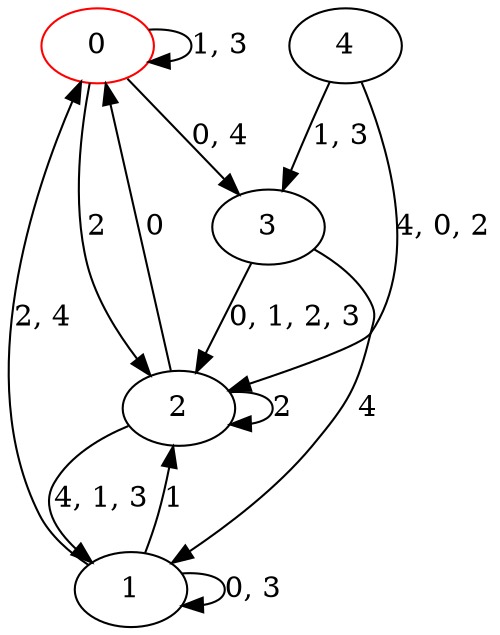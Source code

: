 digraph g {
0 [label= "0"] [color="red"];
1 [label= "1"];
2 [label= "2"];
3 [label= "3"];
4 [label= "4"];
0 -> 2[label= "2"];
1 -> 2[label= "1"];
2 -> 0[label= "0"];
2 -> 2[label= "2"];
3 -> 1[label= "4"];
0 -> 3[label= "0, 4"];
0 -> 0[label= "1, 3"];
1 -> 1[label= "0, 3"];
1 -> 0[label= "2, 4"];
2 -> 1[label= "4, 1, 3"];
4 -> 3[label= "1, 3"];
4 -> 2[label= "4, 0, 2"];
3 -> 2[label= "0, 1, 2, 3"];
}
